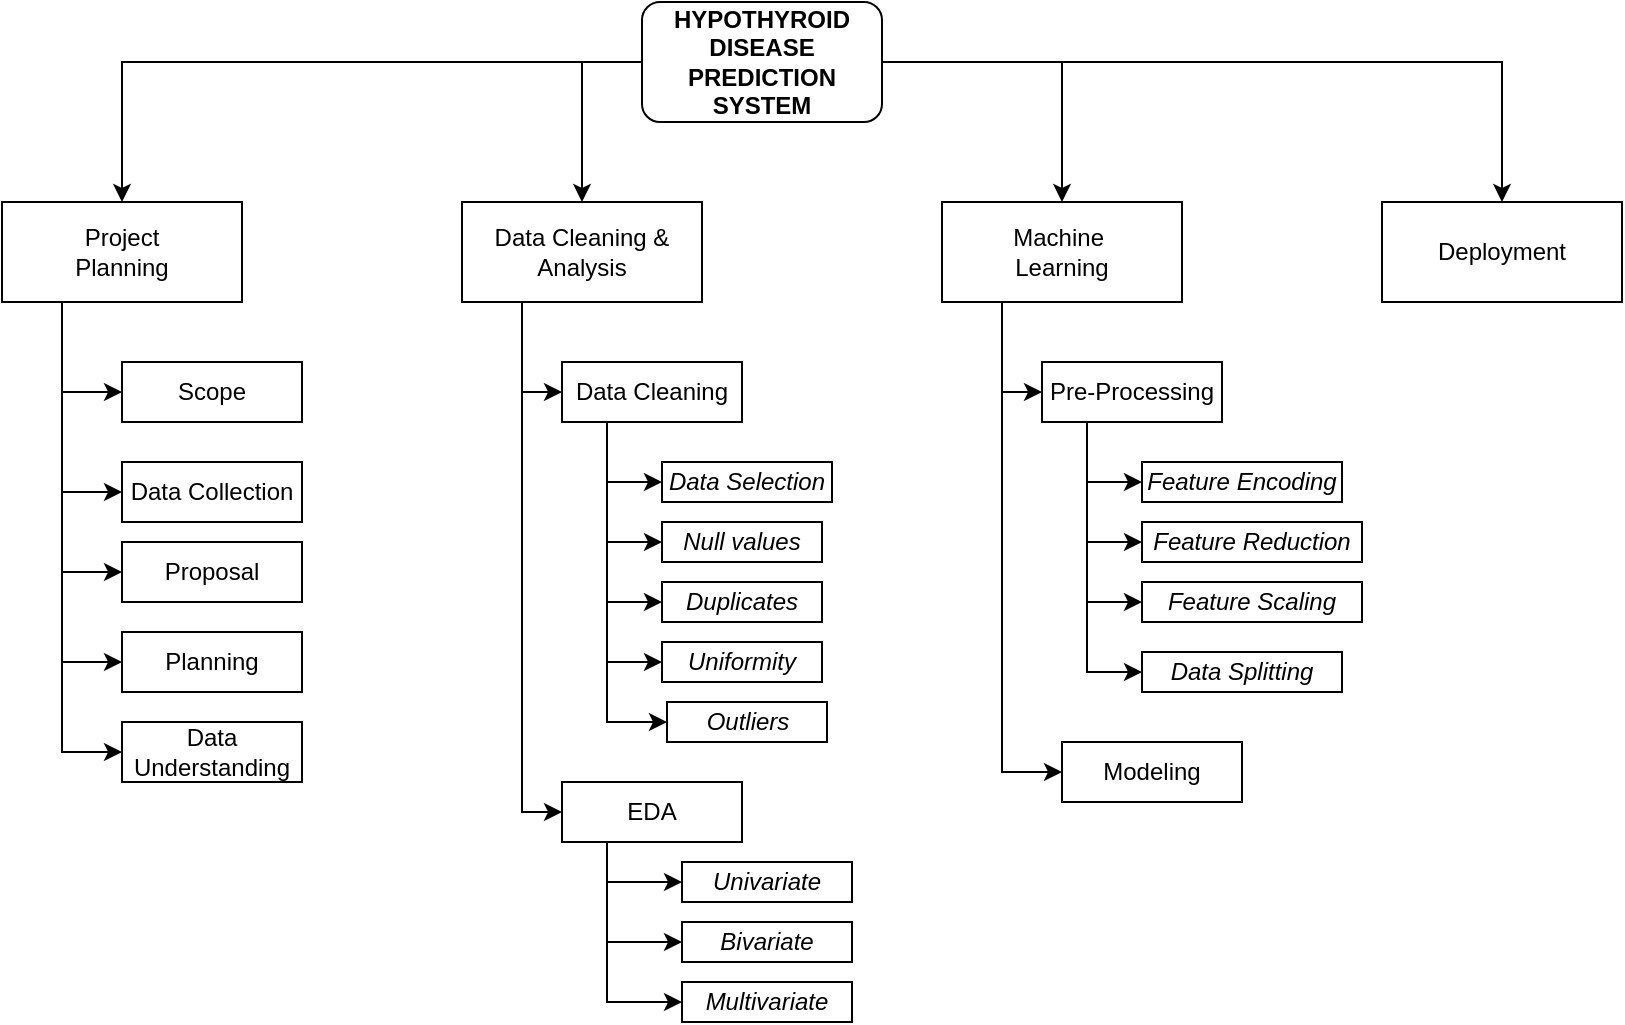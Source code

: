 <mxfile version="16.5.1" type="device"><diagram id="rWus4kSFAupHQWHytluP" name="Page-1"><mxGraphModel dx="879" dy="537" grid="1" gridSize="10" guides="1" tooltips="1" connect="1" arrows="1" fold="1" page="1" pageScale="1" pageWidth="850" pageHeight="1100" math="0" shadow="0"><root><mxCell id="0"/><mxCell id="1" parent="0"/><mxCell id="PiNsgwGBqbnVA502tsPr-6" style="edgeStyle=orthogonalEdgeStyle;rounded=0;orthogonalLoop=1;jettySize=auto;html=1;exitX=0;exitY=0.5;exitDx=0;exitDy=0;entryX=0.5;entryY=0;entryDx=0;entryDy=0;" edge="1" parent="1" source="PiNsgwGBqbnVA502tsPr-1" target="PiNsgwGBqbnVA502tsPr-2"><mxGeometry relative="1" as="geometry"/></mxCell><mxCell id="PiNsgwGBqbnVA502tsPr-7" style="edgeStyle=orthogonalEdgeStyle;rounded=0;orthogonalLoop=1;jettySize=auto;html=1;exitX=0;exitY=0.5;exitDx=0;exitDy=0;entryX=0.5;entryY=0;entryDx=0;entryDy=0;" edge="1" parent="1" source="PiNsgwGBqbnVA502tsPr-1" target="PiNsgwGBqbnVA502tsPr-5"><mxGeometry relative="1" as="geometry"/></mxCell><mxCell id="PiNsgwGBqbnVA502tsPr-8" style="edgeStyle=orthogonalEdgeStyle;rounded=0;orthogonalLoop=1;jettySize=auto;html=1;exitX=1;exitY=0.5;exitDx=0;exitDy=0;entryX=0.5;entryY=0;entryDx=0;entryDy=0;" edge="1" parent="1" source="PiNsgwGBqbnVA502tsPr-1" target="PiNsgwGBqbnVA502tsPr-3"><mxGeometry relative="1" as="geometry"/></mxCell><mxCell id="PiNsgwGBqbnVA502tsPr-9" style="edgeStyle=orthogonalEdgeStyle;rounded=0;orthogonalLoop=1;jettySize=auto;html=1;exitX=1;exitY=0.5;exitDx=0;exitDy=0;entryX=0.5;entryY=0;entryDx=0;entryDy=0;" edge="1" parent="1" source="PiNsgwGBqbnVA502tsPr-1" target="PiNsgwGBqbnVA502tsPr-4"><mxGeometry relative="1" as="geometry"/></mxCell><mxCell id="PiNsgwGBqbnVA502tsPr-1" value="&lt;b&gt;HYPOTHYROID DISEASE PREDICTION SYSTEM&lt;/b&gt;" style="rounded=1;whiteSpace=wrap;html=1;" vertex="1" parent="1"><mxGeometry x="330" y="10" width="120" height="60" as="geometry"/></mxCell><mxCell id="PiNsgwGBqbnVA502tsPr-18" style="edgeStyle=orthogonalEdgeStyle;rounded=0;orthogonalLoop=1;jettySize=auto;html=1;exitX=0.25;exitY=1;exitDx=0;exitDy=0;entryX=0;entryY=0.5;entryDx=0;entryDy=0;" edge="1" parent="1" source="PiNsgwGBqbnVA502tsPr-2" target="PiNsgwGBqbnVA502tsPr-10"><mxGeometry relative="1" as="geometry"/></mxCell><mxCell id="PiNsgwGBqbnVA502tsPr-19" style="edgeStyle=orthogonalEdgeStyle;rounded=0;orthogonalLoop=1;jettySize=auto;html=1;exitX=0.25;exitY=1;exitDx=0;exitDy=0;entryX=0;entryY=0.5;entryDx=0;entryDy=0;" edge="1" parent="1" source="PiNsgwGBqbnVA502tsPr-2" target="PiNsgwGBqbnVA502tsPr-14"><mxGeometry relative="1" as="geometry"/></mxCell><mxCell id="PiNsgwGBqbnVA502tsPr-20" style="edgeStyle=orthogonalEdgeStyle;rounded=0;orthogonalLoop=1;jettySize=auto;html=1;exitX=0.25;exitY=1;exitDx=0;exitDy=0;entryX=0;entryY=0.5;entryDx=0;entryDy=0;" edge="1" parent="1" source="PiNsgwGBqbnVA502tsPr-2" target="PiNsgwGBqbnVA502tsPr-15"><mxGeometry relative="1" as="geometry"/></mxCell><mxCell id="PiNsgwGBqbnVA502tsPr-21" style="edgeStyle=orthogonalEdgeStyle;rounded=0;orthogonalLoop=1;jettySize=auto;html=1;exitX=0.25;exitY=1;exitDx=0;exitDy=0;entryX=0;entryY=0.5;entryDx=0;entryDy=0;" edge="1" parent="1" source="PiNsgwGBqbnVA502tsPr-2" target="PiNsgwGBqbnVA502tsPr-16"><mxGeometry relative="1" as="geometry"/></mxCell><mxCell id="PiNsgwGBqbnVA502tsPr-22" style="edgeStyle=orthogonalEdgeStyle;rounded=0;orthogonalLoop=1;jettySize=auto;html=1;exitX=0.25;exitY=1;exitDx=0;exitDy=0;entryX=0;entryY=0.5;entryDx=0;entryDy=0;" edge="1" parent="1" source="PiNsgwGBqbnVA502tsPr-2" target="PiNsgwGBqbnVA502tsPr-12"><mxGeometry relative="1" as="geometry"/></mxCell><mxCell id="PiNsgwGBqbnVA502tsPr-2" value="Project&lt;br&gt;Planning" style="rounded=0;whiteSpace=wrap;html=1;" vertex="1" parent="1"><mxGeometry x="10" y="110" width="120" height="50" as="geometry"/></mxCell><mxCell id="PiNsgwGBqbnVA502tsPr-3" value="Deployment" style="rounded=0;whiteSpace=wrap;html=1;" vertex="1" parent="1"><mxGeometry x="700" y="110" width="120" height="50" as="geometry"/></mxCell><mxCell id="PiNsgwGBqbnVA502tsPr-51" style="edgeStyle=orthogonalEdgeStyle;rounded=0;orthogonalLoop=1;jettySize=auto;html=1;exitX=0.25;exitY=1;exitDx=0;exitDy=0;entryX=0;entryY=0.5;entryDx=0;entryDy=0;" edge="1" parent="1" source="PiNsgwGBqbnVA502tsPr-4" target="PiNsgwGBqbnVA502tsPr-50"><mxGeometry relative="1" as="geometry"/></mxCell><mxCell id="PiNsgwGBqbnVA502tsPr-63" style="edgeStyle=orthogonalEdgeStyle;rounded=0;orthogonalLoop=1;jettySize=auto;html=1;exitX=0.25;exitY=1;exitDx=0;exitDy=0;entryX=0;entryY=0.5;entryDx=0;entryDy=0;" edge="1" parent="1" source="PiNsgwGBqbnVA502tsPr-4" target="PiNsgwGBqbnVA502tsPr-62"><mxGeometry relative="1" as="geometry"/></mxCell><mxCell id="PiNsgwGBqbnVA502tsPr-4" value="Machine&amp;nbsp;&lt;br&gt;Learning" style="rounded=0;whiteSpace=wrap;html=1;" vertex="1" parent="1"><mxGeometry x="480" y="110" width="120" height="50" as="geometry"/></mxCell><mxCell id="PiNsgwGBqbnVA502tsPr-24" style="edgeStyle=orthogonalEdgeStyle;rounded=0;orthogonalLoop=1;jettySize=auto;html=1;exitX=0.25;exitY=1;exitDx=0;exitDy=0;entryX=0;entryY=0.5;entryDx=0;entryDy=0;" edge="1" parent="1" source="PiNsgwGBqbnVA502tsPr-5" target="PiNsgwGBqbnVA502tsPr-23"><mxGeometry relative="1" as="geometry"/></mxCell><mxCell id="PiNsgwGBqbnVA502tsPr-39" style="edgeStyle=orthogonalEdgeStyle;rounded=0;orthogonalLoop=1;jettySize=auto;html=1;exitX=0.25;exitY=1;exitDx=0;exitDy=0;entryX=0;entryY=0.5;entryDx=0;entryDy=0;" edge="1" parent="1" source="PiNsgwGBqbnVA502tsPr-5" target="PiNsgwGBqbnVA502tsPr-38"><mxGeometry relative="1" as="geometry"/></mxCell><mxCell id="PiNsgwGBqbnVA502tsPr-5" value="Data Cleaning &amp;amp; Analysis" style="rounded=0;whiteSpace=wrap;html=1;" vertex="1" parent="1"><mxGeometry x="240" y="110" width="120" height="50" as="geometry"/></mxCell><mxCell id="PiNsgwGBqbnVA502tsPr-10" value="Scope" style="rounded=0;whiteSpace=wrap;html=1;" vertex="1" parent="1"><mxGeometry x="70" y="190" width="90" height="30" as="geometry"/></mxCell><mxCell id="PiNsgwGBqbnVA502tsPr-12" value="Data Understanding" style="rounded=0;whiteSpace=wrap;html=1;" vertex="1" parent="1"><mxGeometry x="70" y="370" width="90" height="30" as="geometry"/></mxCell><mxCell id="PiNsgwGBqbnVA502tsPr-14" value="Data Collection" style="rounded=0;whiteSpace=wrap;html=1;" vertex="1" parent="1"><mxGeometry x="70" y="240" width="90" height="30" as="geometry"/></mxCell><mxCell id="PiNsgwGBqbnVA502tsPr-15" value="Proposal" style="rounded=0;whiteSpace=wrap;html=1;" vertex="1" parent="1"><mxGeometry x="70" y="280" width="90" height="30" as="geometry"/></mxCell><mxCell id="PiNsgwGBqbnVA502tsPr-16" value="Planning" style="rounded=0;whiteSpace=wrap;html=1;" vertex="1" parent="1"><mxGeometry x="70" y="325" width="90" height="30" as="geometry"/></mxCell><mxCell id="PiNsgwGBqbnVA502tsPr-33" style="edgeStyle=orthogonalEdgeStyle;rounded=0;orthogonalLoop=1;jettySize=auto;html=1;exitX=0.25;exitY=1;exitDx=0;exitDy=0;entryX=0;entryY=0.5;entryDx=0;entryDy=0;" edge="1" parent="1" source="PiNsgwGBqbnVA502tsPr-23" target="PiNsgwGBqbnVA502tsPr-25"><mxGeometry relative="1" as="geometry"/></mxCell><mxCell id="PiNsgwGBqbnVA502tsPr-34" style="edgeStyle=orthogonalEdgeStyle;rounded=0;orthogonalLoop=1;jettySize=auto;html=1;exitX=0.25;exitY=1;exitDx=0;exitDy=0;entryX=0;entryY=0.5;entryDx=0;entryDy=0;" edge="1" parent="1" source="PiNsgwGBqbnVA502tsPr-23" target="PiNsgwGBqbnVA502tsPr-29"><mxGeometry relative="1" as="geometry"/></mxCell><mxCell id="PiNsgwGBqbnVA502tsPr-35" style="edgeStyle=orthogonalEdgeStyle;rounded=0;orthogonalLoop=1;jettySize=auto;html=1;exitX=0.25;exitY=1;exitDx=0;exitDy=0;entryX=0;entryY=0.5;entryDx=0;entryDy=0;" edge="1" parent="1" source="PiNsgwGBqbnVA502tsPr-23" target="PiNsgwGBqbnVA502tsPr-27"><mxGeometry relative="1" as="geometry"/></mxCell><mxCell id="PiNsgwGBqbnVA502tsPr-36" style="edgeStyle=orthogonalEdgeStyle;rounded=0;orthogonalLoop=1;jettySize=auto;html=1;exitX=0.25;exitY=1;exitDx=0;exitDy=0;entryX=0;entryY=0.5;entryDx=0;entryDy=0;" edge="1" parent="1" source="PiNsgwGBqbnVA502tsPr-23" target="PiNsgwGBqbnVA502tsPr-26"><mxGeometry relative="1" as="geometry"/></mxCell><mxCell id="PiNsgwGBqbnVA502tsPr-58" style="edgeStyle=orthogonalEdgeStyle;rounded=0;orthogonalLoop=1;jettySize=auto;html=1;exitX=0.25;exitY=1;exitDx=0;exitDy=0;entryX=0;entryY=0.5;entryDx=0;entryDy=0;" edge="1" parent="1" source="PiNsgwGBqbnVA502tsPr-23" target="PiNsgwGBqbnVA502tsPr-28"><mxGeometry relative="1" as="geometry"/></mxCell><mxCell id="PiNsgwGBqbnVA502tsPr-23" value="Data Cleaning" style="rounded=0;whiteSpace=wrap;html=1;" vertex="1" parent="1"><mxGeometry x="290" y="190" width="90" height="30" as="geometry"/></mxCell><mxCell id="PiNsgwGBqbnVA502tsPr-25" value="&lt;i&gt;Data Selection&lt;/i&gt;" style="rounded=0;whiteSpace=wrap;html=1;" vertex="1" parent="1"><mxGeometry x="340" y="240" width="85" height="20" as="geometry"/></mxCell><mxCell id="PiNsgwGBqbnVA502tsPr-26" value="&lt;i&gt;Uniformity&lt;/i&gt;" style="rounded=0;whiteSpace=wrap;html=1;" vertex="1" parent="1"><mxGeometry x="340" y="330" width="80" height="20" as="geometry"/></mxCell><mxCell id="PiNsgwGBqbnVA502tsPr-27" value="&lt;i&gt;Duplicates&lt;/i&gt;" style="rounded=0;whiteSpace=wrap;html=1;" vertex="1" parent="1"><mxGeometry x="340" y="300" width="80" height="20" as="geometry"/></mxCell><mxCell id="PiNsgwGBqbnVA502tsPr-28" value="&lt;i&gt;Outliers&lt;/i&gt;" style="rounded=0;whiteSpace=wrap;html=1;" vertex="1" parent="1"><mxGeometry x="342.5" y="360" width="80" height="20" as="geometry"/></mxCell><mxCell id="PiNsgwGBqbnVA502tsPr-29" value="&lt;i&gt;Null values&lt;/i&gt;" style="rounded=0;whiteSpace=wrap;html=1;" vertex="1" parent="1"><mxGeometry x="340" y="270" width="80" height="20" as="geometry"/></mxCell><mxCell id="PiNsgwGBqbnVA502tsPr-46" style="edgeStyle=orthogonalEdgeStyle;rounded=0;orthogonalLoop=1;jettySize=auto;html=1;exitX=0.25;exitY=1;exitDx=0;exitDy=0;entryX=0;entryY=0.5;entryDx=0;entryDy=0;" edge="1" parent="1" source="PiNsgwGBqbnVA502tsPr-38" target="PiNsgwGBqbnVA502tsPr-40"><mxGeometry relative="1" as="geometry"/></mxCell><mxCell id="PiNsgwGBqbnVA502tsPr-47" style="edgeStyle=orthogonalEdgeStyle;rounded=0;orthogonalLoop=1;jettySize=auto;html=1;exitX=0.25;exitY=1;exitDx=0;exitDy=0;entryX=0;entryY=0.5;entryDx=0;entryDy=0;" edge="1" parent="1" source="PiNsgwGBqbnVA502tsPr-38" target="PiNsgwGBqbnVA502tsPr-41"><mxGeometry relative="1" as="geometry"/></mxCell><mxCell id="PiNsgwGBqbnVA502tsPr-49" style="edgeStyle=orthogonalEdgeStyle;rounded=0;orthogonalLoop=1;jettySize=auto;html=1;exitX=0.25;exitY=1;exitDx=0;exitDy=0;entryX=0;entryY=0.5;entryDx=0;entryDy=0;" edge="1" parent="1" source="PiNsgwGBqbnVA502tsPr-38" target="PiNsgwGBqbnVA502tsPr-48"><mxGeometry relative="1" as="geometry"/></mxCell><mxCell id="PiNsgwGBqbnVA502tsPr-38" value="EDA" style="rounded=0;whiteSpace=wrap;html=1;" vertex="1" parent="1"><mxGeometry x="290" y="400" width="90" height="30" as="geometry"/></mxCell><mxCell id="PiNsgwGBqbnVA502tsPr-40" value="&lt;i&gt;Univariate&lt;/i&gt;" style="rounded=0;whiteSpace=wrap;html=1;" vertex="1" parent="1"><mxGeometry x="350" y="440" width="85" height="20" as="geometry"/></mxCell><mxCell id="PiNsgwGBqbnVA502tsPr-41" value="&lt;i&gt;Bivariate&lt;/i&gt;" style="rounded=0;whiteSpace=wrap;html=1;" vertex="1" parent="1"><mxGeometry x="350" y="470" width="85" height="20" as="geometry"/></mxCell><mxCell id="PiNsgwGBqbnVA502tsPr-48" value="&lt;i&gt;Multivariate&lt;/i&gt;" style="rounded=0;whiteSpace=wrap;html=1;" vertex="1" parent="1"><mxGeometry x="350" y="500" width="85" height="20" as="geometry"/></mxCell><mxCell id="PiNsgwGBqbnVA502tsPr-54" style="edgeStyle=orthogonalEdgeStyle;rounded=0;orthogonalLoop=1;jettySize=auto;html=1;exitX=0.25;exitY=1;exitDx=0;exitDy=0;entryX=0;entryY=0.5;entryDx=0;entryDy=0;" edge="1" parent="1" source="PiNsgwGBqbnVA502tsPr-50" target="PiNsgwGBqbnVA502tsPr-52"><mxGeometry relative="1" as="geometry"/></mxCell><mxCell id="PiNsgwGBqbnVA502tsPr-56" style="edgeStyle=orthogonalEdgeStyle;rounded=0;orthogonalLoop=1;jettySize=auto;html=1;exitX=0.25;exitY=1;exitDx=0;exitDy=0;entryX=0;entryY=0.5;entryDx=0;entryDy=0;" edge="1" parent="1" source="PiNsgwGBqbnVA502tsPr-50" target="PiNsgwGBqbnVA502tsPr-55"><mxGeometry relative="1" as="geometry"/></mxCell><mxCell id="PiNsgwGBqbnVA502tsPr-59" style="edgeStyle=orthogonalEdgeStyle;rounded=0;orthogonalLoop=1;jettySize=auto;html=1;exitX=0.25;exitY=1;exitDx=0;exitDy=0;entryX=0;entryY=0.5;entryDx=0;entryDy=0;" edge="1" parent="1" source="PiNsgwGBqbnVA502tsPr-50" target="PiNsgwGBqbnVA502tsPr-57"><mxGeometry relative="1" as="geometry"/></mxCell><mxCell id="PiNsgwGBqbnVA502tsPr-61" style="edgeStyle=orthogonalEdgeStyle;rounded=0;orthogonalLoop=1;jettySize=auto;html=1;exitX=0.25;exitY=1;exitDx=0;exitDy=0;entryX=0;entryY=0.5;entryDx=0;entryDy=0;" edge="1" parent="1" source="PiNsgwGBqbnVA502tsPr-50" target="PiNsgwGBqbnVA502tsPr-60"><mxGeometry relative="1" as="geometry"/></mxCell><mxCell id="PiNsgwGBqbnVA502tsPr-50" value="Pre-Processing" style="rounded=0;whiteSpace=wrap;html=1;" vertex="1" parent="1"><mxGeometry x="530" y="190" width="90" height="30" as="geometry"/></mxCell><mxCell id="PiNsgwGBqbnVA502tsPr-52" value="&lt;i&gt;Feature Encoding&lt;/i&gt;" style="rounded=0;whiteSpace=wrap;html=1;" vertex="1" parent="1"><mxGeometry x="580" y="240" width="100" height="20" as="geometry"/></mxCell><mxCell id="PiNsgwGBqbnVA502tsPr-55" value="&lt;i&gt;Feature Reduction&lt;/i&gt;" style="rounded=0;whiteSpace=wrap;html=1;" vertex="1" parent="1"><mxGeometry x="580" y="270" width="110" height="20" as="geometry"/></mxCell><mxCell id="PiNsgwGBqbnVA502tsPr-57" value="&lt;i&gt;Feature Scaling&lt;/i&gt;" style="rounded=0;whiteSpace=wrap;html=1;" vertex="1" parent="1"><mxGeometry x="580" y="300" width="110" height="20" as="geometry"/></mxCell><mxCell id="PiNsgwGBqbnVA502tsPr-60" value="&lt;i&gt;Data Splitting&lt;/i&gt;" style="rounded=0;whiteSpace=wrap;html=1;" vertex="1" parent="1"><mxGeometry x="580" y="335" width="100" height="20" as="geometry"/></mxCell><mxCell id="PiNsgwGBqbnVA502tsPr-62" value="Modeling" style="rounded=0;whiteSpace=wrap;html=1;" vertex="1" parent="1"><mxGeometry x="540" y="380" width="90" height="30" as="geometry"/></mxCell></root></mxGraphModel></diagram></mxfile>